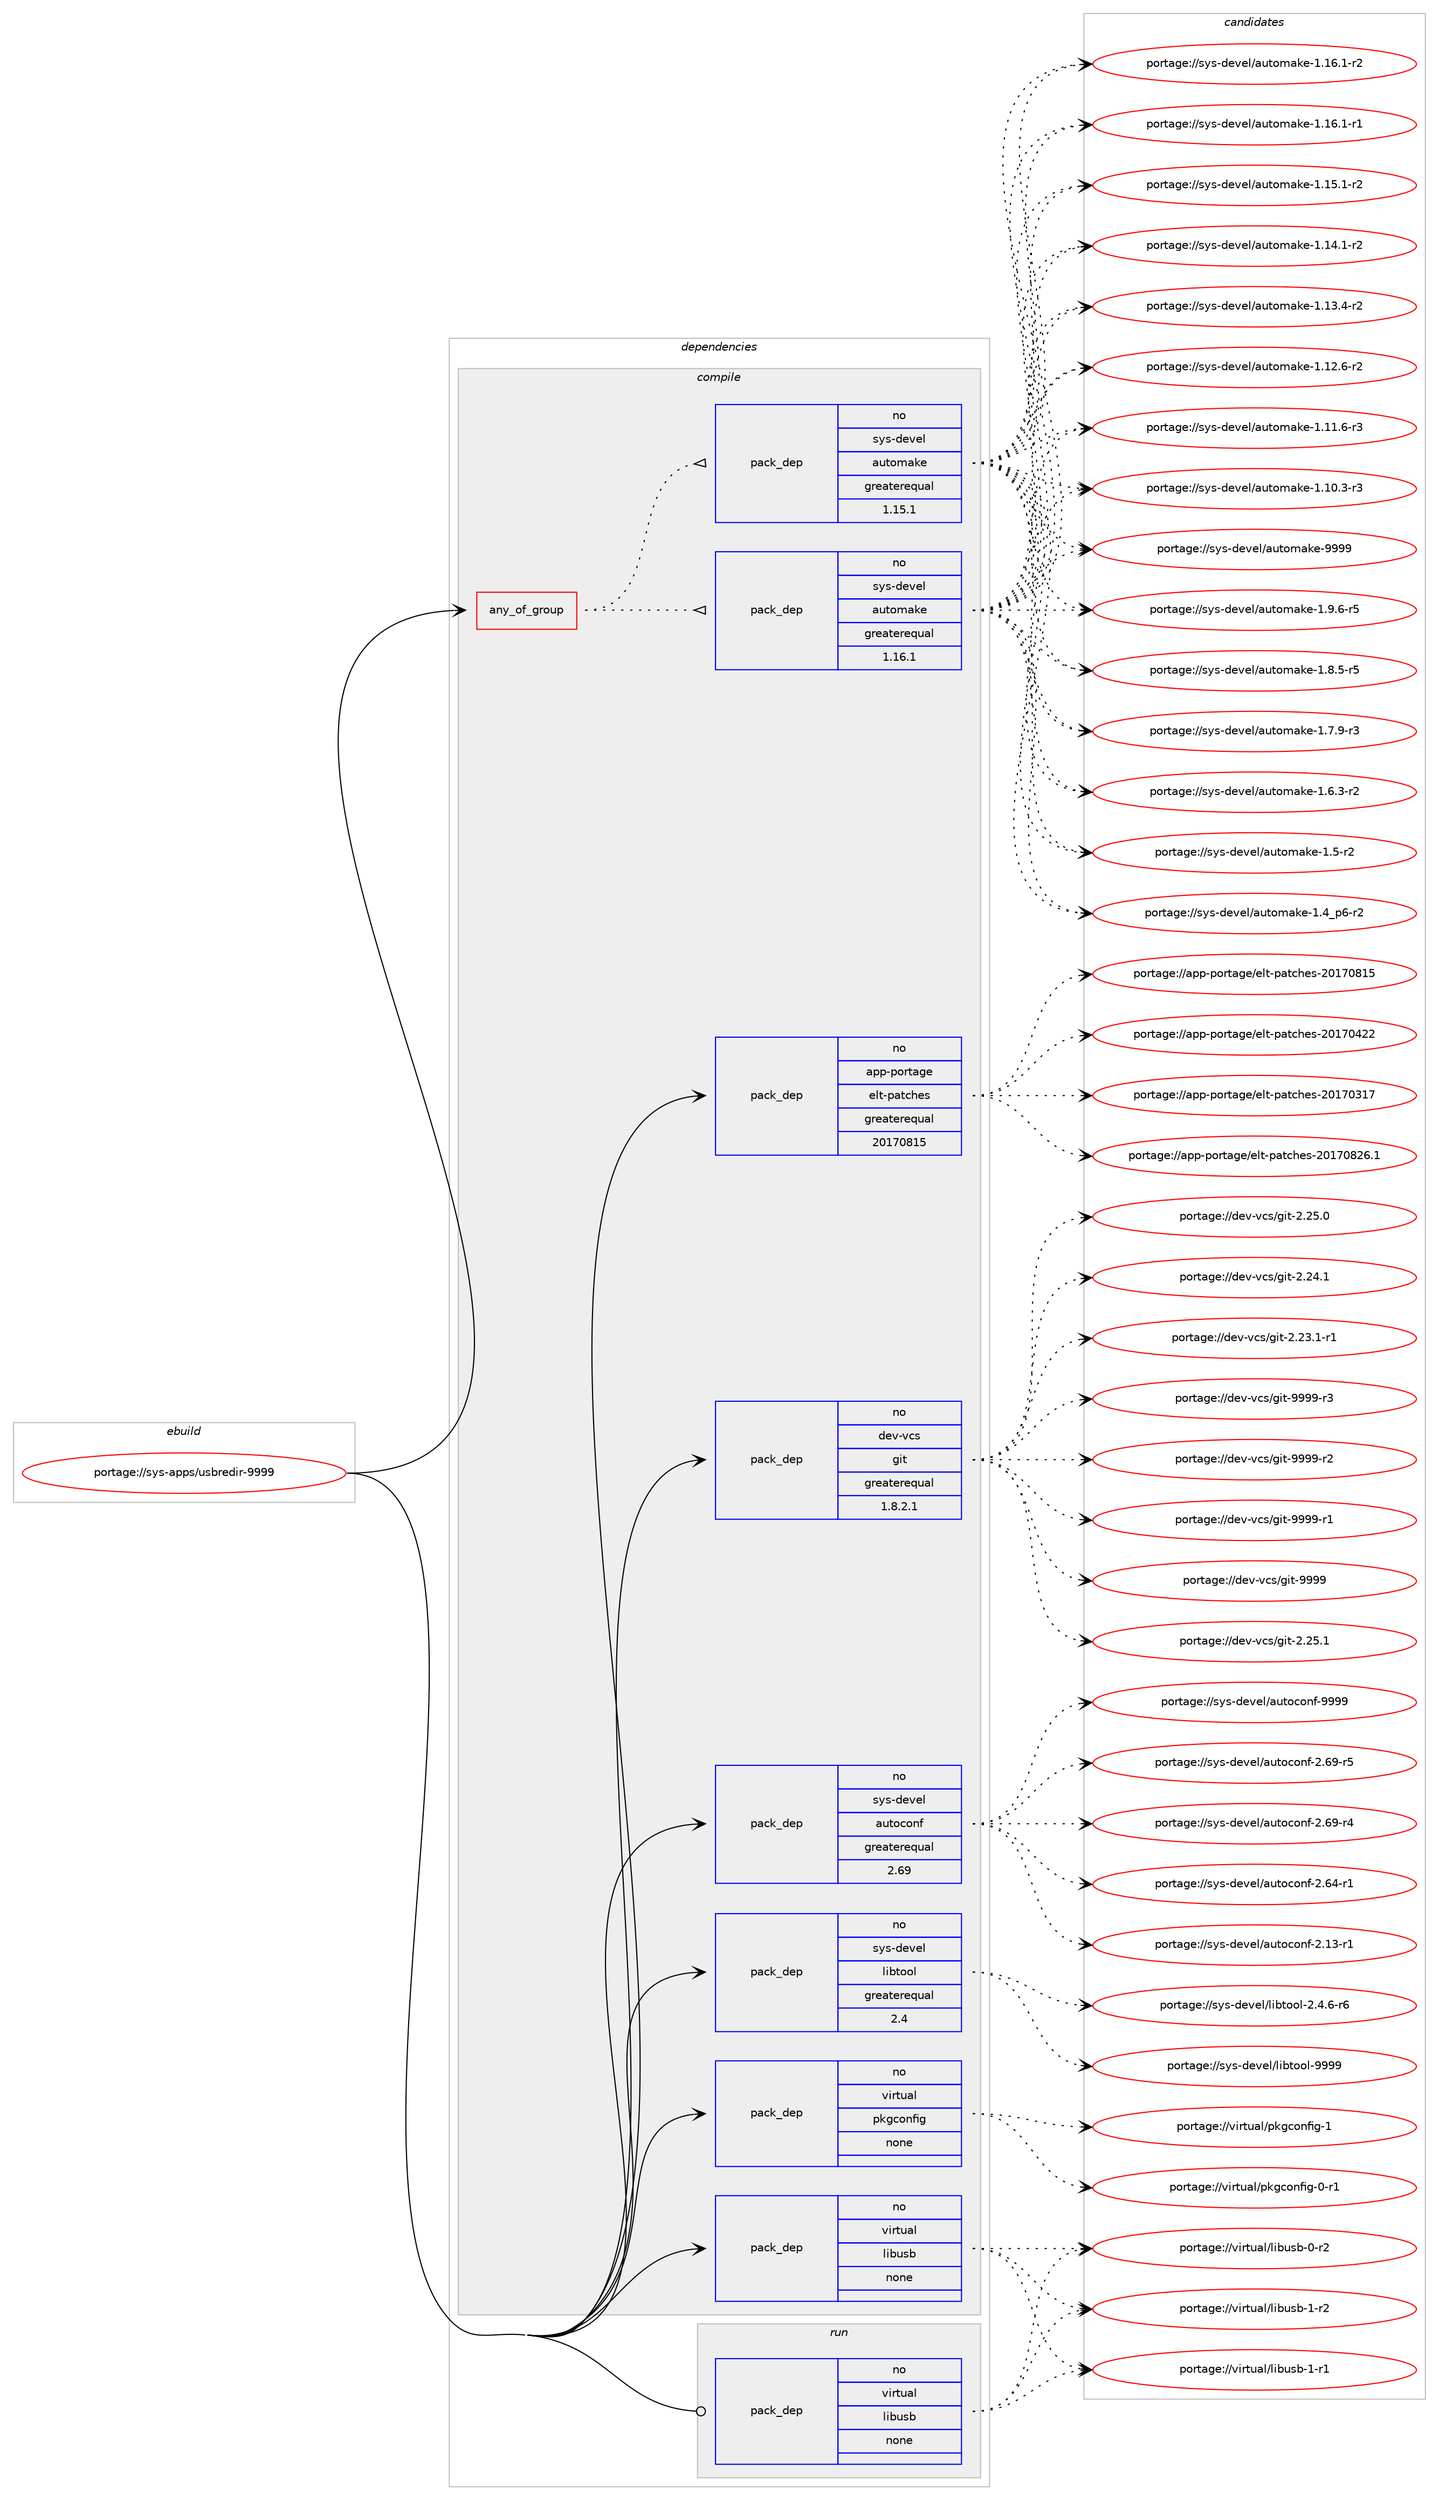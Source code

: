 digraph prolog {

# *************
# Graph options
# *************

newrank=true;
concentrate=true;
compound=true;
graph [rankdir=LR,fontname=Helvetica,fontsize=10,ranksep=1.5];#, ranksep=2.5, nodesep=0.2];
edge  [arrowhead=vee];
node  [fontname=Helvetica,fontsize=10];

# **********
# The ebuild
# **********

subgraph cluster_leftcol {
color=gray;
rank=same;
label=<<i>ebuild</i>>;
id [label="portage://sys-apps/usbredir-9999", color=red, width=4, href="../sys-apps/usbredir-9999.svg"];
}

# ****************
# The dependencies
# ****************

subgraph cluster_midcol {
color=gray;
label=<<i>dependencies</i>>;
subgraph cluster_compile {
fillcolor="#eeeeee";
style=filled;
label=<<i>compile</i>>;
subgraph any863 {
dependency36730 [label=<<TABLE BORDER="0" CELLBORDER="1" CELLSPACING="0" CELLPADDING="4"><TR><TD CELLPADDING="10">any_of_group</TD></TR></TABLE>>, shape=none, color=red];subgraph pack28414 {
dependency36731 [label=<<TABLE BORDER="0" CELLBORDER="1" CELLSPACING="0" CELLPADDING="4" WIDTH="220"><TR><TD ROWSPAN="6" CELLPADDING="30">pack_dep</TD></TR><TR><TD WIDTH="110">no</TD></TR><TR><TD>sys-devel</TD></TR><TR><TD>automake</TD></TR><TR><TD>greaterequal</TD></TR><TR><TD>1.16.1</TD></TR></TABLE>>, shape=none, color=blue];
}
dependency36730:e -> dependency36731:w [weight=20,style="dotted",arrowhead="oinv"];
subgraph pack28415 {
dependency36732 [label=<<TABLE BORDER="0" CELLBORDER="1" CELLSPACING="0" CELLPADDING="4" WIDTH="220"><TR><TD ROWSPAN="6" CELLPADDING="30">pack_dep</TD></TR><TR><TD WIDTH="110">no</TD></TR><TR><TD>sys-devel</TD></TR><TR><TD>automake</TD></TR><TR><TD>greaterequal</TD></TR><TR><TD>1.15.1</TD></TR></TABLE>>, shape=none, color=blue];
}
dependency36730:e -> dependency36732:w [weight=20,style="dotted",arrowhead="oinv"];
}
id:e -> dependency36730:w [weight=20,style="solid",arrowhead="vee"];
subgraph pack28416 {
dependency36733 [label=<<TABLE BORDER="0" CELLBORDER="1" CELLSPACING="0" CELLPADDING="4" WIDTH="220"><TR><TD ROWSPAN="6" CELLPADDING="30">pack_dep</TD></TR><TR><TD WIDTH="110">no</TD></TR><TR><TD>app-portage</TD></TR><TR><TD>elt-patches</TD></TR><TR><TD>greaterequal</TD></TR><TR><TD>20170815</TD></TR></TABLE>>, shape=none, color=blue];
}
id:e -> dependency36733:w [weight=20,style="solid",arrowhead="vee"];
subgraph pack28417 {
dependency36734 [label=<<TABLE BORDER="0" CELLBORDER="1" CELLSPACING="0" CELLPADDING="4" WIDTH="220"><TR><TD ROWSPAN="6" CELLPADDING="30">pack_dep</TD></TR><TR><TD WIDTH="110">no</TD></TR><TR><TD>dev-vcs</TD></TR><TR><TD>git</TD></TR><TR><TD>greaterequal</TD></TR><TR><TD>1.8.2.1</TD></TR></TABLE>>, shape=none, color=blue];
}
id:e -> dependency36734:w [weight=20,style="solid",arrowhead="vee"];
subgraph pack28418 {
dependency36735 [label=<<TABLE BORDER="0" CELLBORDER="1" CELLSPACING="0" CELLPADDING="4" WIDTH="220"><TR><TD ROWSPAN="6" CELLPADDING="30">pack_dep</TD></TR><TR><TD WIDTH="110">no</TD></TR><TR><TD>sys-devel</TD></TR><TR><TD>autoconf</TD></TR><TR><TD>greaterequal</TD></TR><TR><TD>2.69</TD></TR></TABLE>>, shape=none, color=blue];
}
id:e -> dependency36735:w [weight=20,style="solid",arrowhead="vee"];
subgraph pack28419 {
dependency36736 [label=<<TABLE BORDER="0" CELLBORDER="1" CELLSPACING="0" CELLPADDING="4" WIDTH="220"><TR><TD ROWSPAN="6" CELLPADDING="30">pack_dep</TD></TR><TR><TD WIDTH="110">no</TD></TR><TR><TD>sys-devel</TD></TR><TR><TD>libtool</TD></TR><TR><TD>greaterequal</TD></TR><TR><TD>2.4</TD></TR></TABLE>>, shape=none, color=blue];
}
id:e -> dependency36736:w [weight=20,style="solid",arrowhead="vee"];
subgraph pack28420 {
dependency36737 [label=<<TABLE BORDER="0" CELLBORDER="1" CELLSPACING="0" CELLPADDING="4" WIDTH="220"><TR><TD ROWSPAN="6" CELLPADDING="30">pack_dep</TD></TR><TR><TD WIDTH="110">no</TD></TR><TR><TD>virtual</TD></TR><TR><TD>libusb</TD></TR><TR><TD>none</TD></TR><TR><TD></TD></TR></TABLE>>, shape=none, color=blue];
}
id:e -> dependency36737:w [weight=20,style="solid",arrowhead="vee"];
subgraph pack28421 {
dependency36738 [label=<<TABLE BORDER="0" CELLBORDER="1" CELLSPACING="0" CELLPADDING="4" WIDTH="220"><TR><TD ROWSPAN="6" CELLPADDING="30">pack_dep</TD></TR><TR><TD WIDTH="110">no</TD></TR><TR><TD>virtual</TD></TR><TR><TD>pkgconfig</TD></TR><TR><TD>none</TD></TR><TR><TD></TD></TR></TABLE>>, shape=none, color=blue];
}
id:e -> dependency36738:w [weight=20,style="solid",arrowhead="vee"];
}
subgraph cluster_compileandrun {
fillcolor="#eeeeee";
style=filled;
label=<<i>compile and run</i>>;
}
subgraph cluster_run {
fillcolor="#eeeeee";
style=filled;
label=<<i>run</i>>;
subgraph pack28422 {
dependency36739 [label=<<TABLE BORDER="0" CELLBORDER="1" CELLSPACING="0" CELLPADDING="4" WIDTH="220"><TR><TD ROWSPAN="6" CELLPADDING="30">pack_dep</TD></TR><TR><TD WIDTH="110">no</TD></TR><TR><TD>virtual</TD></TR><TR><TD>libusb</TD></TR><TR><TD>none</TD></TR><TR><TD></TD></TR></TABLE>>, shape=none, color=blue];
}
id:e -> dependency36739:w [weight=20,style="solid",arrowhead="odot"];
}
}

# **************
# The candidates
# **************

subgraph cluster_choices {
rank=same;
color=gray;
label=<<i>candidates</i>>;

subgraph choice28414 {
color=black;
nodesep=1;
choice115121115451001011181011084797117116111109971071014557575757 [label="portage://sys-devel/automake-9999", color=red, width=4,href="../sys-devel/automake-9999.svg"];
choice115121115451001011181011084797117116111109971071014549465746544511453 [label="portage://sys-devel/automake-1.9.6-r5", color=red, width=4,href="../sys-devel/automake-1.9.6-r5.svg"];
choice115121115451001011181011084797117116111109971071014549465646534511453 [label="portage://sys-devel/automake-1.8.5-r5", color=red, width=4,href="../sys-devel/automake-1.8.5-r5.svg"];
choice115121115451001011181011084797117116111109971071014549465546574511451 [label="portage://sys-devel/automake-1.7.9-r3", color=red, width=4,href="../sys-devel/automake-1.7.9-r3.svg"];
choice115121115451001011181011084797117116111109971071014549465446514511450 [label="portage://sys-devel/automake-1.6.3-r2", color=red, width=4,href="../sys-devel/automake-1.6.3-r2.svg"];
choice11512111545100101118101108479711711611110997107101454946534511450 [label="portage://sys-devel/automake-1.5-r2", color=red, width=4,href="../sys-devel/automake-1.5-r2.svg"];
choice115121115451001011181011084797117116111109971071014549465295112544511450 [label="portage://sys-devel/automake-1.4_p6-r2", color=red, width=4,href="../sys-devel/automake-1.4_p6-r2.svg"];
choice11512111545100101118101108479711711611110997107101454946495446494511450 [label="portage://sys-devel/automake-1.16.1-r2", color=red, width=4,href="../sys-devel/automake-1.16.1-r2.svg"];
choice11512111545100101118101108479711711611110997107101454946495446494511449 [label="portage://sys-devel/automake-1.16.1-r1", color=red, width=4,href="../sys-devel/automake-1.16.1-r1.svg"];
choice11512111545100101118101108479711711611110997107101454946495346494511450 [label="portage://sys-devel/automake-1.15.1-r2", color=red, width=4,href="../sys-devel/automake-1.15.1-r2.svg"];
choice11512111545100101118101108479711711611110997107101454946495246494511450 [label="portage://sys-devel/automake-1.14.1-r2", color=red, width=4,href="../sys-devel/automake-1.14.1-r2.svg"];
choice11512111545100101118101108479711711611110997107101454946495146524511450 [label="portage://sys-devel/automake-1.13.4-r2", color=red, width=4,href="../sys-devel/automake-1.13.4-r2.svg"];
choice11512111545100101118101108479711711611110997107101454946495046544511450 [label="portage://sys-devel/automake-1.12.6-r2", color=red, width=4,href="../sys-devel/automake-1.12.6-r2.svg"];
choice11512111545100101118101108479711711611110997107101454946494946544511451 [label="portage://sys-devel/automake-1.11.6-r3", color=red, width=4,href="../sys-devel/automake-1.11.6-r3.svg"];
choice11512111545100101118101108479711711611110997107101454946494846514511451 [label="portage://sys-devel/automake-1.10.3-r3", color=red, width=4,href="../sys-devel/automake-1.10.3-r3.svg"];
dependency36731:e -> choice115121115451001011181011084797117116111109971071014557575757:w [style=dotted,weight="100"];
dependency36731:e -> choice115121115451001011181011084797117116111109971071014549465746544511453:w [style=dotted,weight="100"];
dependency36731:e -> choice115121115451001011181011084797117116111109971071014549465646534511453:w [style=dotted,weight="100"];
dependency36731:e -> choice115121115451001011181011084797117116111109971071014549465546574511451:w [style=dotted,weight="100"];
dependency36731:e -> choice115121115451001011181011084797117116111109971071014549465446514511450:w [style=dotted,weight="100"];
dependency36731:e -> choice11512111545100101118101108479711711611110997107101454946534511450:w [style=dotted,weight="100"];
dependency36731:e -> choice115121115451001011181011084797117116111109971071014549465295112544511450:w [style=dotted,weight="100"];
dependency36731:e -> choice11512111545100101118101108479711711611110997107101454946495446494511450:w [style=dotted,weight="100"];
dependency36731:e -> choice11512111545100101118101108479711711611110997107101454946495446494511449:w [style=dotted,weight="100"];
dependency36731:e -> choice11512111545100101118101108479711711611110997107101454946495346494511450:w [style=dotted,weight="100"];
dependency36731:e -> choice11512111545100101118101108479711711611110997107101454946495246494511450:w [style=dotted,weight="100"];
dependency36731:e -> choice11512111545100101118101108479711711611110997107101454946495146524511450:w [style=dotted,weight="100"];
dependency36731:e -> choice11512111545100101118101108479711711611110997107101454946495046544511450:w [style=dotted,weight="100"];
dependency36731:e -> choice11512111545100101118101108479711711611110997107101454946494946544511451:w [style=dotted,weight="100"];
dependency36731:e -> choice11512111545100101118101108479711711611110997107101454946494846514511451:w [style=dotted,weight="100"];
}
subgraph choice28415 {
color=black;
nodesep=1;
choice115121115451001011181011084797117116111109971071014557575757 [label="portage://sys-devel/automake-9999", color=red, width=4,href="../sys-devel/automake-9999.svg"];
choice115121115451001011181011084797117116111109971071014549465746544511453 [label="portage://sys-devel/automake-1.9.6-r5", color=red, width=4,href="../sys-devel/automake-1.9.6-r5.svg"];
choice115121115451001011181011084797117116111109971071014549465646534511453 [label="portage://sys-devel/automake-1.8.5-r5", color=red, width=4,href="../sys-devel/automake-1.8.5-r5.svg"];
choice115121115451001011181011084797117116111109971071014549465546574511451 [label="portage://sys-devel/automake-1.7.9-r3", color=red, width=4,href="../sys-devel/automake-1.7.9-r3.svg"];
choice115121115451001011181011084797117116111109971071014549465446514511450 [label="portage://sys-devel/automake-1.6.3-r2", color=red, width=4,href="../sys-devel/automake-1.6.3-r2.svg"];
choice11512111545100101118101108479711711611110997107101454946534511450 [label="portage://sys-devel/automake-1.5-r2", color=red, width=4,href="../sys-devel/automake-1.5-r2.svg"];
choice115121115451001011181011084797117116111109971071014549465295112544511450 [label="portage://sys-devel/automake-1.4_p6-r2", color=red, width=4,href="../sys-devel/automake-1.4_p6-r2.svg"];
choice11512111545100101118101108479711711611110997107101454946495446494511450 [label="portage://sys-devel/automake-1.16.1-r2", color=red, width=4,href="../sys-devel/automake-1.16.1-r2.svg"];
choice11512111545100101118101108479711711611110997107101454946495446494511449 [label="portage://sys-devel/automake-1.16.1-r1", color=red, width=4,href="../sys-devel/automake-1.16.1-r1.svg"];
choice11512111545100101118101108479711711611110997107101454946495346494511450 [label="portage://sys-devel/automake-1.15.1-r2", color=red, width=4,href="../sys-devel/automake-1.15.1-r2.svg"];
choice11512111545100101118101108479711711611110997107101454946495246494511450 [label="portage://sys-devel/automake-1.14.1-r2", color=red, width=4,href="../sys-devel/automake-1.14.1-r2.svg"];
choice11512111545100101118101108479711711611110997107101454946495146524511450 [label="portage://sys-devel/automake-1.13.4-r2", color=red, width=4,href="../sys-devel/automake-1.13.4-r2.svg"];
choice11512111545100101118101108479711711611110997107101454946495046544511450 [label="portage://sys-devel/automake-1.12.6-r2", color=red, width=4,href="../sys-devel/automake-1.12.6-r2.svg"];
choice11512111545100101118101108479711711611110997107101454946494946544511451 [label="portage://sys-devel/automake-1.11.6-r3", color=red, width=4,href="../sys-devel/automake-1.11.6-r3.svg"];
choice11512111545100101118101108479711711611110997107101454946494846514511451 [label="portage://sys-devel/automake-1.10.3-r3", color=red, width=4,href="../sys-devel/automake-1.10.3-r3.svg"];
dependency36732:e -> choice115121115451001011181011084797117116111109971071014557575757:w [style=dotted,weight="100"];
dependency36732:e -> choice115121115451001011181011084797117116111109971071014549465746544511453:w [style=dotted,weight="100"];
dependency36732:e -> choice115121115451001011181011084797117116111109971071014549465646534511453:w [style=dotted,weight="100"];
dependency36732:e -> choice115121115451001011181011084797117116111109971071014549465546574511451:w [style=dotted,weight="100"];
dependency36732:e -> choice115121115451001011181011084797117116111109971071014549465446514511450:w [style=dotted,weight="100"];
dependency36732:e -> choice11512111545100101118101108479711711611110997107101454946534511450:w [style=dotted,weight="100"];
dependency36732:e -> choice115121115451001011181011084797117116111109971071014549465295112544511450:w [style=dotted,weight="100"];
dependency36732:e -> choice11512111545100101118101108479711711611110997107101454946495446494511450:w [style=dotted,weight="100"];
dependency36732:e -> choice11512111545100101118101108479711711611110997107101454946495446494511449:w [style=dotted,weight="100"];
dependency36732:e -> choice11512111545100101118101108479711711611110997107101454946495346494511450:w [style=dotted,weight="100"];
dependency36732:e -> choice11512111545100101118101108479711711611110997107101454946495246494511450:w [style=dotted,weight="100"];
dependency36732:e -> choice11512111545100101118101108479711711611110997107101454946495146524511450:w [style=dotted,weight="100"];
dependency36732:e -> choice11512111545100101118101108479711711611110997107101454946495046544511450:w [style=dotted,weight="100"];
dependency36732:e -> choice11512111545100101118101108479711711611110997107101454946494946544511451:w [style=dotted,weight="100"];
dependency36732:e -> choice11512111545100101118101108479711711611110997107101454946494846514511451:w [style=dotted,weight="100"];
}
subgraph choice28416 {
color=black;
nodesep=1;
choice971121124511211111411697103101471011081164511297116991041011154550484955485650544649 [label="portage://app-portage/elt-patches-20170826.1", color=red, width=4,href="../app-portage/elt-patches-20170826.1.svg"];
choice97112112451121111141169710310147101108116451129711699104101115455048495548564953 [label="portage://app-portage/elt-patches-20170815", color=red, width=4,href="../app-portage/elt-patches-20170815.svg"];
choice97112112451121111141169710310147101108116451129711699104101115455048495548525050 [label="portage://app-portage/elt-patches-20170422", color=red, width=4,href="../app-portage/elt-patches-20170422.svg"];
choice97112112451121111141169710310147101108116451129711699104101115455048495548514955 [label="portage://app-portage/elt-patches-20170317", color=red, width=4,href="../app-portage/elt-patches-20170317.svg"];
dependency36733:e -> choice971121124511211111411697103101471011081164511297116991041011154550484955485650544649:w [style=dotted,weight="100"];
dependency36733:e -> choice97112112451121111141169710310147101108116451129711699104101115455048495548564953:w [style=dotted,weight="100"];
dependency36733:e -> choice97112112451121111141169710310147101108116451129711699104101115455048495548525050:w [style=dotted,weight="100"];
dependency36733:e -> choice97112112451121111141169710310147101108116451129711699104101115455048495548514955:w [style=dotted,weight="100"];
}
subgraph choice28417 {
color=black;
nodesep=1;
choice10010111845118991154710310511645575757574511451 [label="portage://dev-vcs/git-9999-r3", color=red, width=4,href="../dev-vcs/git-9999-r3.svg"];
choice10010111845118991154710310511645575757574511450 [label="portage://dev-vcs/git-9999-r2", color=red, width=4,href="../dev-vcs/git-9999-r2.svg"];
choice10010111845118991154710310511645575757574511449 [label="portage://dev-vcs/git-9999-r1", color=red, width=4,href="../dev-vcs/git-9999-r1.svg"];
choice1001011184511899115471031051164557575757 [label="portage://dev-vcs/git-9999", color=red, width=4,href="../dev-vcs/git-9999.svg"];
choice10010111845118991154710310511645504650534649 [label="portage://dev-vcs/git-2.25.1", color=red, width=4,href="../dev-vcs/git-2.25.1.svg"];
choice10010111845118991154710310511645504650534648 [label="portage://dev-vcs/git-2.25.0", color=red, width=4,href="../dev-vcs/git-2.25.0.svg"];
choice10010111845118991154710310511645504650524649 [label="portage://dev-vcs/git-2.24.1", color=red, width=4,href="../dev-vcs/git-2.24.1.svg"];
choice100101118451189911547103105116455046505146494511449 [label="portage://dev-vcs/git-2.23.1-r1", color=red, width=4,href="../dev-vcs/git-2.23.1-r1.svg"];
dependency36734:e -> choice10010111845118991154710310511645575757574511451:w [style=dotted,weight="100"];
dependency36734:e -> choice10010111845118991154710310511645575757574511450:w [style=dotted,weight="100"];
dependency36734:e -> choice10010111845118991154710310511645575757574511449:w [style=dotted,weight="100"];
dependency36734:e -> choice1001011184511899115471031051164557575757:w [style=dotted,weight="100"];
dependency36734:e -> choice10010111845118991154710310511645504650534649:w [style=dotted,weight="100"];
dependency36734:e -> choice10010111845118991154710310511645504650534648:w [style=dotted,weight="100"];
dependency36734:e -> choice10010111845118991154710310511645504650524649:w [style=dotted,weight="100"];
dependency36734:e -> choice100101118451189911547103105116455046505146494511449:w [style=dotted,weight="100"];
}
subgraph choice28418 {
color=black;
nodesep=1;
choice115121115451001011181011084797117116111991111101024557575757 [label="portage://sys-devel/autoconf-9999", color=red, width=4,href="../sys-devel/autoconf-9999.svg"];
choice1151211154510010111810110847971171161119911111010245504654574511453 [label="portage://sys-devel/autoconf-2.69-r5", color=red, width=4,href="../sys-devel/autoconf-2.69-r5.svg"];
choice1151211154510010111810110847971171161119911111010245504654574511452 [label="portage://sys-devel/autoconf-2.69-r4", color=red, width=4,href="../sys-devel/autoconf-2.69-r4.svg"];
choice1151211154510010111810110847971171161119911111010245504654524511449 [label="portage://sys-devel/autoconf-2.64-r1", color=red, width=4,href="../sys-devel/autoconf-2.64-r1.svg"];
choice1151211154510010111810110847971171161119911111010245504649514511449 [label="portage://sys-devel/autoconf-2.13-r1", color=red, width=4,href="../sys-devel/autoconf-2.13-r1.svg"];
dependency36735:e -> choice115121115451001011181011084797117116111991111101024557575757:w [style=dotted,weight="100"];
dependency36735:e -> choice1151211154510010111810110847971171161119911111010245504654574511453:w [style=dotted,weight="100"];
dependency36735:e -> choice1151211154510010111810110847971171161119911111010245504654574511452:w [style=dotted,weight="100"];
dependency36735:e -> choice1151211154510010111810110847971171161119911111010245504654524511449:w [style=dotted,weight="100"];
dependency36735:e -> choice1151211154510010111810110847971171161119911111010245504649514511449:w [style=dotted,weight="100"];
}
subgraph choice28419 {
color=black;
nodesep=1;
choice1151211154510010111810110847108105981161111111084557575757 [label="portage://sys-devel/libtool-9999", color=red, width=4,href="../sys-devel/libtool-9999.svg"];
choice1151211154510010111810110847108105981161111111084550465246544511454 [label="portage://sys-devel/libtool-2.4.6-r6", color=red, width=4,href="../sys-devel/libtool-2.4.6-r6.svg"];
dependency36736:e -> choice1151211154510010111810110847108105981161111111084557575757:w [style=dotted,weight="100"];
dependency36736:e -> choice1151211154510010111810110847108105981161111111084550465246544511454:w [style=dotted,weight="100"];
}
subgraph choice28420 {
color=black;
nodesep=1;
choice1181051141161179710847108105981171159845494511450 [label="portage://virtual/libusb-1-r2", color=red, width=4,href="../virtual/libusb-1-r2.svg"];
choice1181051141161179710847108105981171159845494511449 [label="portage://virtual/libusb-1-r1", color=red, width=4,href="../virtual/libusb-1-r1.svg"];
choice1181051141161179710847108105981171159845484511450 [label="portage://virtual/libusb-0-r2", color=red, width=4,href="../virtual/libusb-0-r2.svg"];
dependency36737:e -> choice1181051141161179710847108105981171159845494511450:w [style=dotted,weight="100"];
dependency36737:e -> choice1181051141161179710847108105981171159845494511449:w [style=dotted,weight="100"];
dependency36737:e -> choice1181051141161179710847108105981171159845484511450:w [style=dotted,weight="100"];
}
subgraph choice28421 {
color=black;
nodesep=1;
choice1181051141161179710847112107103991111101021051034549 [label="portage://virtual/pkgconfig-1", color=red, width=4,href="../virtual/pkgconfig-1.svg"];
choice11810511411611797108471121071039911111010210510345484511449 [label="portage://virtual/pkgconfig-0-r1", color=red, width=4,href="../virtual/pkgconfig-0-r1.svg"];
dependency36738:e -> choice1181051141161179710847112107103991111101021051034549:w [style=dotted,weight="100"];
dependency36738:e -> choice11810511411611797108471121071039911111010210510345484511449:w [style=dotted,weight="100"];
}
subgraph choice28422 {
color=black;
nodesep=1;
choice1181051141161179710847108105981171159845494511450 [label="portage://virtual/libusb-1-r2", color=red, width=4,href="../virtual/libusb-1-r2.svg"];
choice1181051141161179710847108105981171159845494511449 [label="portage://virtual/libusb-1-r1", color=red, width=4,href="../virtual/libusb-1-r1.svg"];
choice1181051141161179710847108105981171159845484511450 [label="portage://virtual/libusb-0-r2", color=red, width=4,href="../virtual/libusb-0-r2.svg"];
dependency36739:e -> choice1181051141161179710847108105981171159845494511450:w [style=dotted,weight="100"];
dependency36739:e -> choice1181051141161179710847108105981171159845494511449:w [style=dotted,weight="100"];
dependency36739:e -> choice1181051141161179710847108105981171159845484511450:w [style=dotted,weight="100"];
}
}

}
